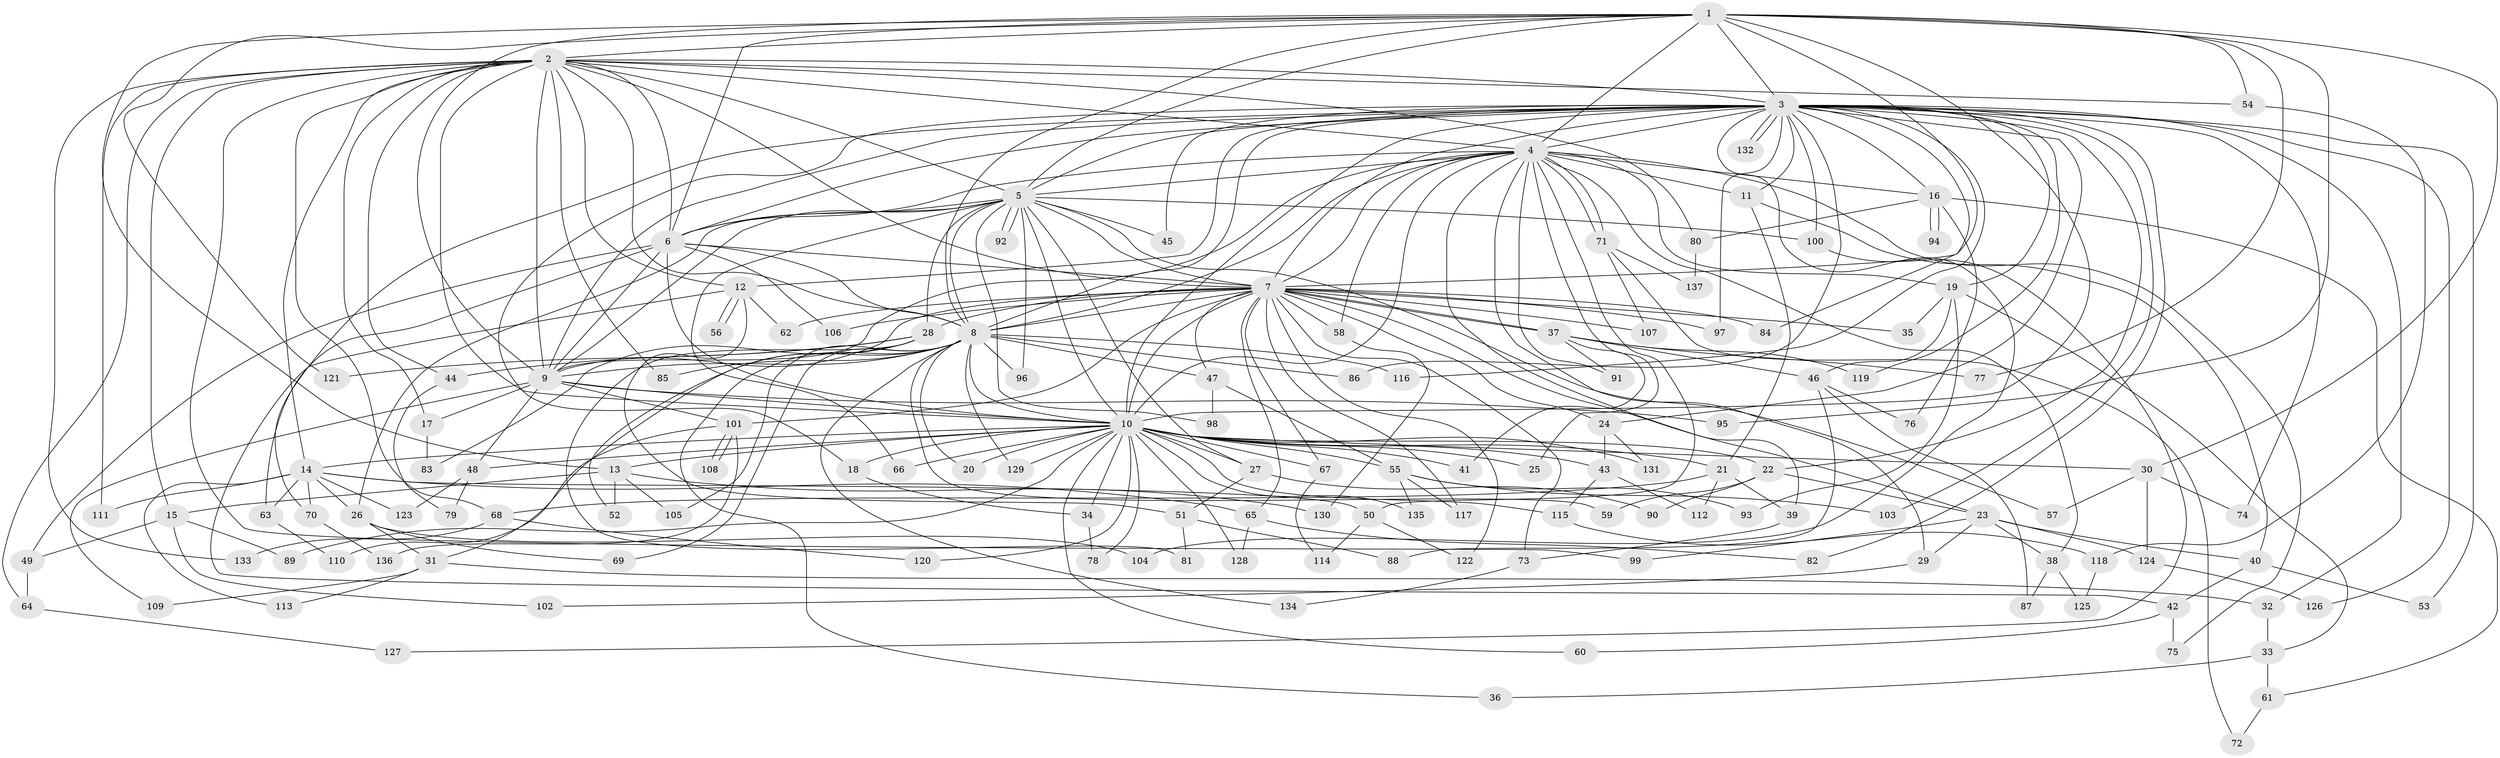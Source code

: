 // coarse degree distribution, {2: 0.16363636363636364, 25: 0.01818181818181818, 1: 0.10909090909090909, 5: 0.23636363636363636, 4: 0.16363636363636364, 27: 0.03636363636363636, 3: 0.10909090909090909, 6: 0.03636363636363636, 13: 0.01818181818181818, 11: 0.01818181818181818, 9: 0.01818181818181818, 14: 0.01818181818181818, 7: 0.05454545454545454}
// Generated by graph-tools (version 1.1) at 2025/36/03/04/25 23:36:25]
// undirected, 137 vertices, 299 edges
graph export_dot {
  node [color=gray90,style=filled];
  1;
  2;
  3;
  4;
  5;
  6;
  7;
  8;
  9;
  10;
  11;
  12;
  13;
  14;
  15;
  16;
  17;
  18;
  19;
  20;
  21;
  22;
  23;
  24;
  25;
  26;
  27;
  28;
  29;
  30;
  31;
  32;
  33;
  34;
  35;
  36;
  37;
  38;
  39;
  40;
  41;
  42;
  43;
  44;
  45;
  46;
  47;
  48;
  49;
  50;
  51;
  52;
  53;
  54;
  55;
  56;
  57;
  58;
  59;
  60;
  61;
  62;
  63;
  64;
  65;
  66;
  67;
  68;
  69;
  70;
  71;
  72;
  73;
  74;
  75;
  76;
  77;
  78;
  79;
  80;
  81;
  82;
  83;
  84;
  85;
  86;
  87;
  88;
  89;
  90;
  91;
  92;
  93;
  94;
  95;
  96;
  97;
  98;
  99;
  100;
  101;
  102;
  103;
  104;
  105;
  106;
  107;
  108;
  109;
  110;
  111;
  112;
  113;
  114;
  115;
  116;
  117;
  118;
  119;
  120;
  121;
  122;
  123;
  124;
  125;
  126;
  127;
  128;
  129;
  130;
  131;
  132;
  133;
  134;
  135;
  136;
  137;
  1 -- 2;
  1 -- 3;
  1 -- 4;
  1 -- 5;
  1 -- 6;
  1 -- 7;
  1 -- 8;
  1 -- 9;
  1 -- 10;
  1 -- 13;
  1 -- 30;
  1 -- 54;
  1 -- 77;
  1 -- 95;
  1 -- 121;
  2 -- 3;
  2 -- 4;
  2 -- 5;
  2 -- 6;
  2 -- 7;
  2 -- 8;
  2 -- 9;
  2 -- 10;
  2 -- 12;
  2 -- 14;
  2 -- 15;
  2 -- 17;
  2 -- 44;
  2 -- 54;
  2 -- 64;
  2 -- 68;
  2 -- 80;
  2 -- 85;
  2 -- 99;
  2 -- 111;
  2 -- 133;
  3 -- 4;
  3 -- 5;
  3 -- 6;
  3 -- 7;
  3 -- 8;
  3 -- 9;
  3 -- 10;
  3 -- 11;
  3 -- 12;
  3 -- 16;
  3 -- 18;
  3 -- 19;
  3 -- 22;
  3 -- 24;
  3 -- 32;
  3 -- 45;
  3 -- 53;
  3 -- 70;
  3 -- 74;
  3 -- 82;
  3 -- 84;
  3 -- 86;
  3 -- 97;
  3 -- 100;
  3 -- 103;
  3 -- 104;
  3 -- 116;
  3 -- 119;
  3 -- 126;
  3 -- 132;
  3 -- 132;
  4 -- 5;
  4 -- 6;
  4 -- 7;
  4 -- 8;
  4 -- 9;
  4 -- 10;
  4 -- 11;
  4 -- 16;
  4 -- 19;
  4 -- 25;
  4 -- 29;
  4 -- 38;
  4 -- 39;
  4 -- 50;
  4 -- 58;
  4 -- 71;
  4 -- 71;
  4 -- 75;
  4 -- 91;
  5 -- 6;
  5 -- 7;
  5 -- 8;
  5 -- 9;
  5 -- 10;
  5 -- 26;
  5 -- 27;
  5 -- 28;
  5 -- 45;
  5 -- 57;
  5 -- 66;
  5 -- 92;
  5 -- 92;
  5 -- 96;
  5 -- 98;
  5 -- 100;
  6 -- 7;
  6 -- 8;
  6 -- 9;
  6 -- 10;
  6 -- 49;
  6 -- 63;
  6 -- 106;
  7 -- 8;
  7 -- 9;
  7 -- 10;
  7 -- 23;
  7 -- 24;
  7 -- 28;
  7 -- 35;
  7 -- 37;
  7 -- 37;
  7 -- 47;
  7 -- 58;
  7 -- 62;
  7 -- 65;
  7 -- 67;
  7 -- 73;
  7 -- 84;
  7 -- 97;
  7 -- 101;
  7 -- 106;
  7 -- 107;
  7 -- 117;
  7 -- 122;
  8 -- 9;
  8 -- 10;
  8 -- 20;
  8 -- 31;
  8 -- 36;
  8 -- 47;
  8 -- 59;
  8 -- 69;
  8 -- 85;
  8 -- 86;
  8 -- 96;
  8 -- 105;
  8 -- 116;
  8 -- 129;
  8 -- 134;
  9 -- 10;
  9 -- 17;
  9 -- 48;
  9 -- 95;
  9 -- 101;
  9 -- 109;
  10 -- 13;
  10 -- 14;
  10 -- 18;
  10 -- 20;
  10 -- 21;
  10 -- 22;
  10 -- 25;
  10 -- 27;
  10 -- 30;
  10 -- 34;
  10 -- 41;
  10 -- 43;
  10 -- 48;
  10 -- 55;
  10 -- 60;
  10 -- 66;
  10 -- 67;
  10 -- 78;
  10 -- 89;
  10 -- 115;
  10 -- 120;
  10 -- 128;
  10 -- 129;
  10 -- 131;
  10 -- 135;
  11 -- 21;
  11 -- 40;
  12 -- 42;
  12 -- 51;
  12 -- 56;
  12 -- 56;
  12 -- 62;
  13 -- 15;
  13 -- 52;
  13 -- 105;
  13 -- 130;
  14 -- 26;
  14 -- 50;
  14 -- 63;
  14 -- 65;
  14 -- 70;
  14 -- 111;
  14 -- 113;
  14 -- 123;
  15 -- 49;
  15 -- 89;
  15 -- 102;
  16 -- 61;
  16 -- 76;
  16 -- 80;
  16 -- 94;
  16 -- 94;
  17 -- 83;
  18 -- 34;
  19 -- 33;
  19 -- 35;
  19 -- 46;
  19 -- 93;
  21 -- 39;
  21 -- 68;
  21 -- 112;
  22 -- 23;
  22 -- 59;
  22 -- 90;
  23 -- 29;
  23 -- 38;
  23 -- 40;
  23 -- 99;
  23 -- 124;
  24 -- 43;
  24 -- 131;
  26 -- 31;
  26 -- 69;
  26 -- 104;
  27 -- 51;
  27 -- 90;
  28 -- 44;
  28 -- 52;
  28 -- 81;
  28 -- 83;
  28 -- 121;
  29 -- 102;
  30 -- 57;
  30 -- 74;
  30 -- 124;
  31 -- 32;
  31 -- 109;
  31 -- 113;
  32 -- 33;
  33 -- 36;
  33 -- 61;
  34 -- 78;
  37 -- 41;
  37 -- 46;
  37 -- 77;
  37 -- 91;
  37 -- 119;
  38 -- 87;
  38 -- 125;
  39 -- 73;
  40 -- 42;
  40 -- 53;
  42 -- 60;
  42 -- 75;
  43 -- 112;
  43 -- 115;
  44 -- 79;
  46 -- 76;
  46 -- 87;
  46 -- 88;
  47 -- 55;
  47 -- 98;
  48 -- 79;
  48 -- 123;
  49 -- 64;
  50 -- 114;
  50 -- 122;
  51 -- 81;
  51 -- 88;
  54 -- 118;
  55 -- 93;
  55 -- 103;
  55 -- 117;
  55 -- 135;
  58 -- 130;
  61 -- 72;
  63 -- 110;
  64 -- 127;
  65 -- 82;
  65 -- 128;
  67 -- 114;
  68 -- 120;
  68 -- 133;
  70 -- 136;
  71 -- 72;
  71 -- 107;
  71 -- 137;
  73 -- 134;
  80 -- 137;
  100 -- 127;
  101 -- 108;
  101 -- 108;
  101 -- 110;
  101 -- 136;
  115 -- 118;
  118 -- 125;
  124 -- 126;
}
